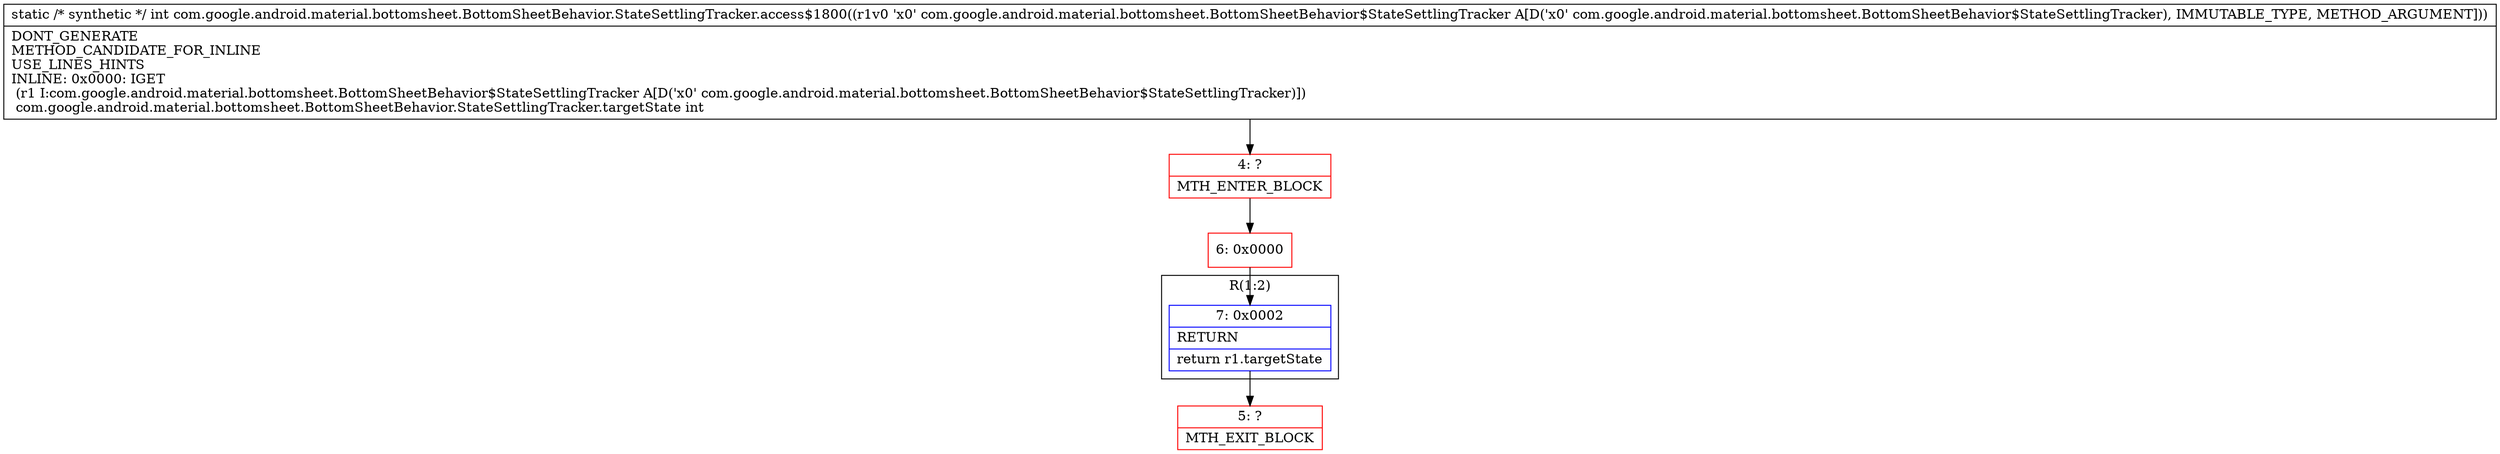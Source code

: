 digraph "CFG forcom.google.android.material.bottomsheet.BottomSheetBehavior.StateSettlingTracker.access$1800(Lcom\/google\/android\/material\/bottomsheet\/BottomSheetBehavior$StateSettlingTracker;)I" {
subgraph cluster_Region_619112006 {
label = "R(1:2)";
node [shape=record,color=blue];
Node_7 [shape=record,label="{7\:\ 0x0002|RETURN\l|return r1.targetState\l}"];
}
Node_4 [shape=record,color=red,label="{4\:\ ?|MTH_ENTER_BLOCK\l}"];
Node_6 [shape=record,color=red,label="{6\:\ 0x0000}"];
Node_5 [shape=record,color=red,label="{5\:\ ?|MTH_EXIT_BLOCK\l}"];
MethodNode[shape=record,label="{static \/* synthetic *\/ int com.google.android.material.bottomsheet.BottomSheetBehavior.StateSettlingTracker.access$1800((r1v0 'x0' com.google.android.material.bottomsheet.BottomSheetBehavior$StateSettlingTracker A[D('x0' com.google.android.material.bottomsheet.BottomSheetBehavior$StateSettlingTracker), IMMUTABLE_TYPE, METHOD_ARGUMENT]))  | DONT_GENERATE\lMETHOD_CANDIDATE_FOR_INLINE\lUSE_LINES_HINTS\lINLINE: 0x0000: IGET  \l  (r1 I:com.google.android.material.bottomsheet.BottomSheetBehavior$StateSettlingTracker A[D('x0' com.google.android.material.bottomsheet.BottomSheetBehavior$StateSettlingTracker)])\l com.google.android.material.bottomsheet.BottomSheetBehavior.StateSettlingTracker.targetState int\l}"];
MethodNode -> Node_4;Node_7 -> Node_5;
Node_4 -> Node_6;
Node_6 -> Node_7;
}

